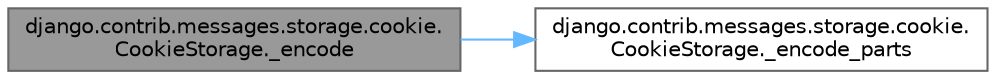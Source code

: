 digraph "django.contrib.messages.storage.cookie.CookieStorage._encode"
{
 // LATEX_PDF_SIZE
  bgcolor="transparent";
  edge [fontname=Helvetica,fontsize=10,labelfontname=Helvetica,labelfontsize=10];
  node [fontname=Helvetica,fontsize=10,shape=box,height=0.2,width=0.4];
  rankdir="LR";
  Node1 [id="Node000001",label="django.contrib.messages.storage.cookie.\lCookieStorage._encode",height=0.2,width=0.4,color="gray40", fillcolor="grey60", style="filled", fontcolor="black",tooltip=" "];
  Node1 -> Node2 [id="edge1_Node000001_Node000002",color="steelblue1",style="solid",tooltip=" "];
  Node2 [id="Node000002",label="django.contrib.messages.storage.cookie.\lCookieStorage._encode_parts",height=0.2,width=0.4,color="grey40", fillcolor="white", style="filled",URL="$classdjango_1_1contrib_1_1messages_1_1storage_1_1cookie_1_1_cookie_storage.html#a4bd07a32cbed2f2d4b8be48c719d2a25",tooltip=" "];
}
